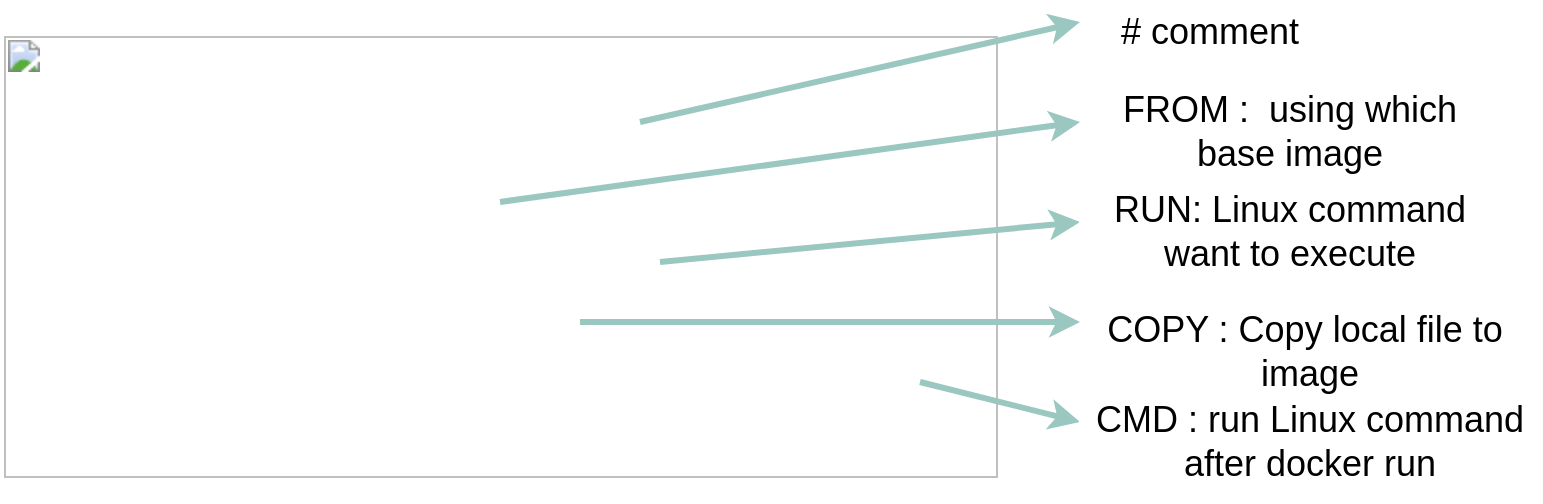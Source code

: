 <mxfile version="16.5.6" type="github">
  <diagram id="2yIK3QB9ohMtq-SD9So0" name="Page-1">
    <mxGraphModel dx="1944" dy="611" grid="1" gridSize="10" guides="1" tooltips="1" connect="1" arrows="1" fold="1" page="1" pageScale="1" pageWidth="827" pageHeight="1169" math="0" shadow="0">
      <root>
        <mxCell id="0" />
        <mxCell id="1" parent="0" />
        <mxCell id="QebK2otyR1KtoY8we2oD-1" value="&lt;b style=&quot;font-weight: normal&quot; id=&quot;docs-internal-guid-b7096297-7fff-afdb-dbf0-07ac63e77348&quot;&gt;&lt;img width=&quot;497px;&quot; height=&quot;221px;&quot; src=&quot;https://lh6.googleusercontent.com/6cu_hmIgyYEb5tMZj0_YsuEkTaqidMmE6DZZSRznMIy27f9m-wSn0fJ7YJz4YGOuvMYTSzUhrntR5T7Sm7vBvF3rGacqEo9oVybavf04bTQ4dVkMgoUgs7hyQ9IIFsjw_qQI_jiduucd&quot;&gt;&lt;/b&gt;" style="text;whiteSpace=wrap;html=1;" vertex="1" parent="1">
          <mxGeometry x="-790" y="270" width="520" height="240" as="geometry" />
        </mxCell>
        <mxCell id="QebK2otyR1KtoY8we2oD-4" value="" style="endArrow=classic;html=1;rounded=0;strokeColor=#9AC7BF;strokeWidth=3;" edge="1" parent="1">
          <mxGeometry width="50" height="50" relative="1" as="geometry">
            <mxPoint x="-470" y="320" as="sourcePoint" />
            <mxPoint x="-250" y="270" as="targetPoint" />
          </mxGeometry>
        </mxCell>
        <mxCell id="QebK2otyR1KtoY8we2oD-5" value="" style="endArrow=classic;html=1;rounded=0;strokeColor=#9AC7BF;strokeWidth=3;" edge="1" parent="1">
          <mxGeometry width="50" height="50" relative="1" as="geometry">
            <mxPoint x="-540" y="360" as="sourcePoint" />
            <mxPoint x="-250" y="320" as="targetPoint" />
          </mxGeometry>
        </mxCell>
        <mxCell id="QebK2otyR1KtoY8we2oD-6" value="" style="endArrow=classic;html=1;rounded=0;strokeColor=#9AC7BF;strokeWidth=3;" edge="1" parent="1">
          <mxGeometry width="50" height="50" relative="1" as="geometry">
            <mxPoint x="-460" y="390" as="sourcePoint" />
            <mxPoint x="-250" y="370" as="targetPoint" />
          </mxGeometry>
        </mxCell>
        <mxCell id="QebK2otyR1KtoY8we2oD-7" value="" style="endArrow=classic;html=1;rounded=0;strokeColor=#9AC7BF;strokeWidth=3;" edge="1" parent="1">
          <mxGeometry width="50" height="50" relative="1" as="geometry">
            <mxPoint x="-500" y="420" as="sourcePoint" />
            <mxPoint x="-250" y="420" as="targetPoint" />
          </mxGeometry>
        </mxCell>
        <mxCell id="QebK2otyR1KtoY8we2oD-8" value="" style="endArrow=classic;html=1;rounded=0;strokeColor=#9AC7BF;strokeWidth=3;" edge="1" parent="1">
          <mxGeometry width="50" height="50" relative="1" as="geometry">
            <mxPoint x="-330" y="450" as="sourcePoint" />
            <mxPoint x="-250" y="470" as="targetPoint" />
          </mxGeometry>
        </mxCell>
        <mxCell id="QebK2otyR1KtoY8we2oD-9" value="&lt;font style=&quot;font-size: 18px&quot;&gt;# comment&lt;/font&gt;" style="text;html=1;strokeColor=#FFFFFF;fillColor=none;align=center;verticalAlign=middle;whiteSpace=wrap;rounded=0;" vertex="1" parent="1">
          <mxGeometry x="-240" y="260" width="110" height="30" as="geometry" />
        </mxCell>
        <mxCell id="QebK2otyR1KtoY8we2oD-11" value="&lt;font style=&quot;font-size: 18px&quot;&gt;FROM :&amp;nbsp; using which base image&lt;/font&gt;" style="text;html=1;strokeColor=#FFFFFF;fillColor=none;align=center;verticalAlign=middle;whiteSpace=wrap;rounded=0;" vertex="1" parent="1">
          <mxGeometry x="-240" y="310" width="190" height="30" as="geometry" />
        </mxCell>
        <mxCell id="QebK2otyR1KtoY8we2oD-12" value="&lt;font style=&quot;font-size: 18px&quot;&gt;RUN: Linux command want to execute&lt;/font&gt;" style="text;html=1;strokeColor=#FFFFFF;fillColor=none;align=center;verticalAlign=middle;whiteSpace=wrap;rounded=0;" vertex="1" parent="1">
          <mxGeometry x="-250" y="360" width="210" height="30" as="geometry" />
        </mxCell>
        <mxCell id="QebK2otyR1KtoY8we2oD-13" value="&lt;font style=&quot;font-size: 18px&quot;&gt;COPY : Copy local file to&amp;nbsp; image&lt;/font&gt;" style="text;html=1;strokeColor=#FFFFFF;fillColor=none;align=center;verticalAlign=middle;whiteSpace=wrap;rounded=0;" vertex="1" parent="1">
          <mxGeometry x="-240" y="420" width="210" height="30" as="geometry" />
        </mxCell>
        <mxCell id="QebK2otyR1KtoY8we2oD-14" value="&lt;font style=&quot;font-size: 18px&quot;&gt;CMD : run Linux command after docker run&lt;/font&gt;" style="text;html=1;strokeColor=#FFFFFF;fillColor=none;align=center;verticalAlign=middle;whiteSpace=wrap;rounded=0;" vertex="1" parent="1">
          <mxGeometry x="-250" y="460" width="230" height="40" as="geometry" />
        </mxCell>
      </root>
    </mxGraphModel>
  </diagram>
</mxfile>

